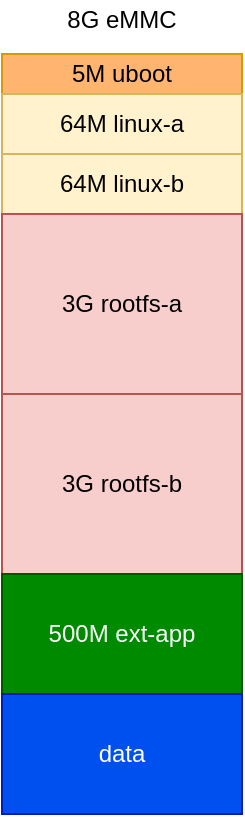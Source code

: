 <mxfile version="15.0.3" type="github">
  <diagram id="xB5CWRzruUTUXc5xDvux" name="Page-1">
    <mxGraphModel dx="1038" dy="579" grid="0" gridSize="10" guides="1" tooltips="1" connect="1" arrows="1" fold="1" page="1" pageScale="1" pageWidth="827" pageHeight="1169" math="0" shadow="0">
      <root>
        <mxCell id="0" />
        <mxCell id="1" parent="0" />
        <mxCell id="dvLIRJP0Ob4-i5YpCXI8-1" value="5M uboot" style="rounded=0;whiteSpace=wrap;html=1;strokeColor=#d79b00;fillColor=#FFB570;" vertex="1" parent="1">
          <mxGeometry x="230" y="110" width="120" height="20" as="geometry" />
        </mxCell>
        <mxCell id="dvLIRJP0Ob4-i5YpCXI8-2" value="64M linux-a" style="rounded=0;whiteSpace=wrap;html=1;fillColor=#fff2cc;strokeColor=#d6b656;" vertex="1" parent="1">
          <mxGeometry x="230" y="130" width="120" height="30" as="geometry" />
        </mxCell>
        <mxCell id="dvLIRJP0Ob4-i5YpCXI8-4" value="64M linux-b" style="rounded=0;whiteSpace=wrap;html=1;fillColor=#fff2cc;strokeColor=#d6b656;" vertex="1" parent="1">
          <mxGeometry x="230" y="160" width="120" height="30" as="geometry" />
        </mxCell>
        <mxCell id="dvLIRJP0Ob4-i5YpCXI8-5" value="3G rootfs-a" style="rounded=0;whiteSpace=wrap;html=1;fillColor=#f8cecc;strokeColor=#b85450;" vertex="1" parent="1">
          <mxGeometry x="230" y="190" width="120" height="90" as="geometry" />
        </mxCell>
        <mxCell id="dvLIRJP0Ob4-i5YpCXI8-6" value="3G rootfs-b" style="rounded=0;whiteSpace=wrap;html=1;fillColor=#f8cecc;strokeColor=#b85450;" vertex="1" parent="1">
          <mxGeometry x="230" y="280" width="120" height="90" as="geometry" />
        </mxCell>
        <mxCell id="dvLIRJP0Ob4-i5YpCXI8-7" value="500M ext-app" style="rounded=0;whiteSpace=wrap;html=1;fillColor=#008a00;strokeColor=#005700;fontColor=#ffffff;" vertex="1" parent="1">
          <mxGeometry x="230" y="370" width="120" height="60" as="geometry" />
        </mxCell>
        <mxCell id="dvLIRJP0Ob4-i5YpCXI8-8" value="data" style="rounded=0;whiteSpace=wrap;html=1;fillColor=#0050ef;strokeColor=#001DBC;fontColor=#ffffff;" vertex="1" parent="1">
          <mxGeometry x="230" y="430" width="120" height="60" as="geometry" />
        </mxCell>
        <mxCell id="dvLIRJP0Ob4-i5YpCXI8-10" value="8G eMMC" style="text;html=1;strokeColor=none;fillColor=none;align=center;verticalAlign=middle;whiteSpace=wrap;rounded=0;" vertex="1" parent="1">
          <mxGeometry x="255" y="83" width="70" height="20" as="geometry" />
        </mxCell>
      </root>
    </mxGraphModel>
  </diagram>
</mxfile>

